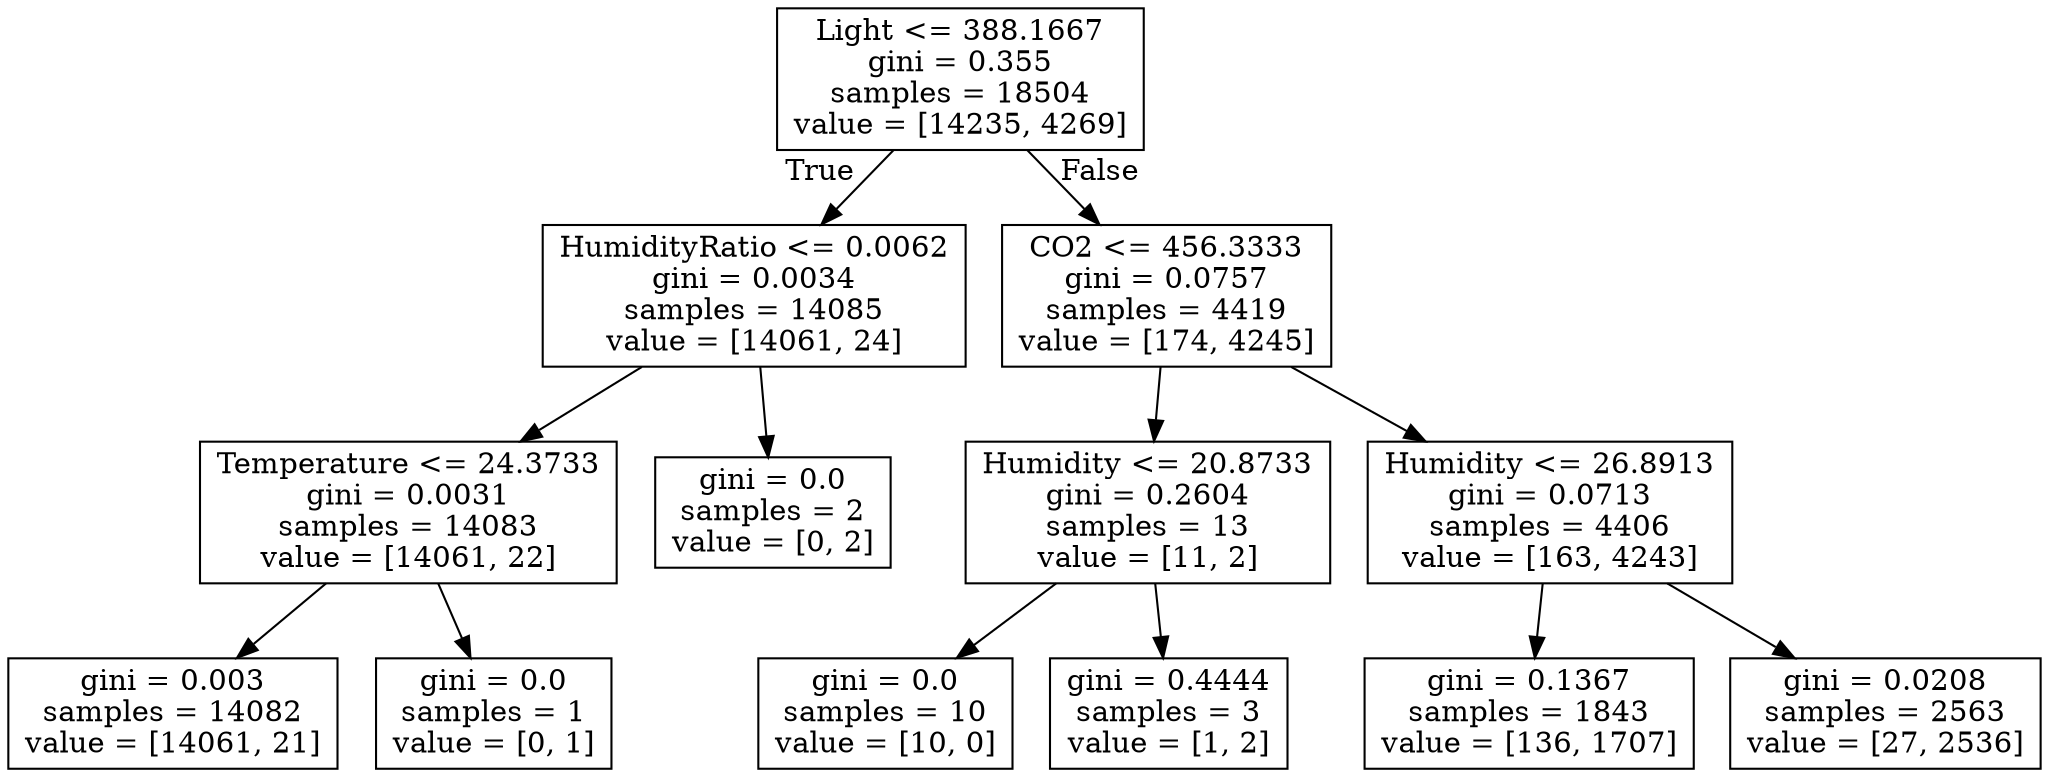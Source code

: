 digraph Tree {
node [shape=box] ;
0 [label="Light <= 388.1667\ngini = 0.355\nsamples = 18504\nvalue = [14235, 4269]"] ;
1 [label="HumidityRatio <= 0.0062\ngini = 0.0034\nsamples = 14085\nvalue = [14061, 24]"] ;
0 -> 1 [labeldistance=2.5, labelangle=45, headlabel="True"] ;
2 [label="Temperature <= 24.3733\ngini = 0.0031\nsamples = 14083\nvalue = [14061, 22]"] ;
1 -> 2 ;
3 [label="gini = 0.003\nsamples = 14082\nvalue = [14061, 21]"] ;
2 -> 3 ;
4 [label="gini = 0.0\nsamples = 1\nvalue = [0, 1]"] ;
2 -> 4 ;
5 [label="gini = 0.0\nsamples = 2\nvalue = [0, 2]"] ;
1 -> 5 ;
6 [label="CO2 <= 456.3333\ngini = 0.0757\nsamples = 4419\nvalue = [174, 4245]"] ;
0 -> 6 [labeldistance=2.5, labelangle=-45, headlabel="False"] ;
7 [label="Humidity <= 20.8733\ngini = 0.2604\nsamples = 13\nvalue = [11, 2]"] ;
6 -> 7 ;
8 [label="gini = 0.0\nsamples = 10\nvalue = [10, 0]"] ;
7 -> 8 ;
9 [label="gini = 0.4444\nsamples = 3\nvalue = [1, 2]"] ;
7 -> 9 ;
10 [label="Humidity <= 26.8913\ngini = 0.0713\nsamples = 4406\nvalue = [163, 4243]"] ;
6 -> 10 ;
11 [label="gini = 0.1367\nsamples = 1843\nvalue = [136, 1707]"] ;
10 -> 11 ;
12 [label="gini = 0.0208\nsamples = 2563\nvalue = [27, 2536]"] ;
10 -> 12 ;
}